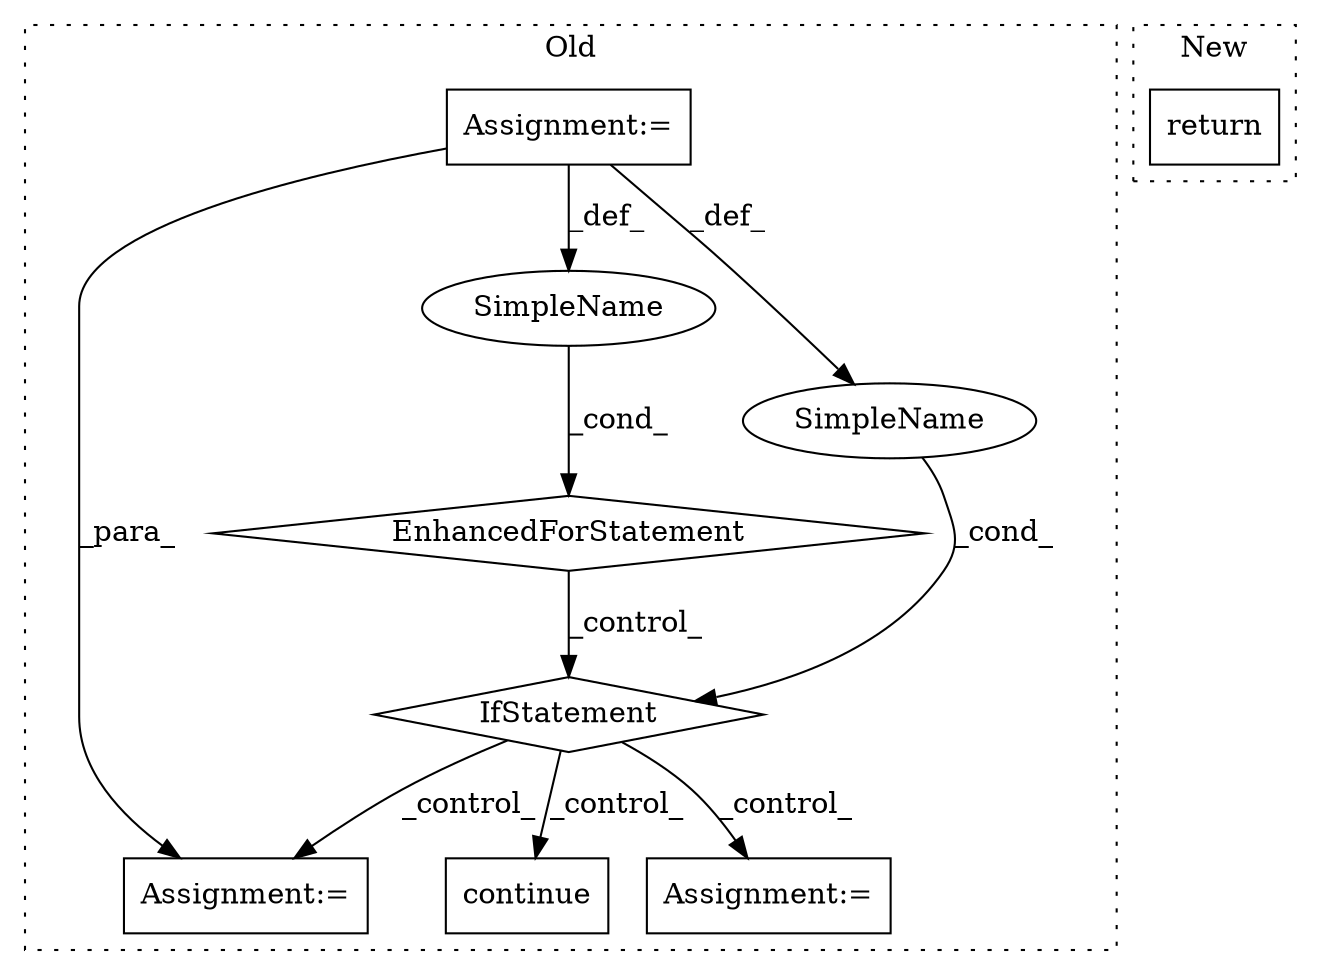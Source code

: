 digraph G {
subgraph cluster0 {
1 [label="continue" a="18" s="10419" l="9" shape="box"];
3 [label="IfStatement" a="25" s="10390,10407" l="4,2" shape="diamond"];
4 [label="SimpleName" a="42" s="" l="" shape="ellipse"];
5 [label="Assignment:=" a="7" s="10241" l="1" shape="box"];
6 [label="EnhancedForStatement" a="70" s="10308,10380" l="53,2" shape="diamond"];
7 [label="SimpleName" a="42" s="10365" l="4" shape="ellipse"];
8 [label="Assignment:=" a="7" s="10500" l="2" shape="box"];
9 [label="Assignment:=" a="7" s="10535" l="1" shape="box"];
label = "Old";
style="dotted";
}
subgraph cluster1 {
2 [label="return" a="41" s="10155" l="7" shape="box"];
label = "New";
style="dotted";
}
3 -> 1 [label="_control_"];
3 -> 9 [label="_control_"];
3 -> 8 [label="_control_"];
4 -> 3 [label="_cond_"];
5 -> 4 [label="_def_"];
5 -> 7 [label="_def_"];
5 -> 8 [label="_para_"];
6 -> 3 [label="_control_"];
7 -> 6 [label="_cond_"];
}